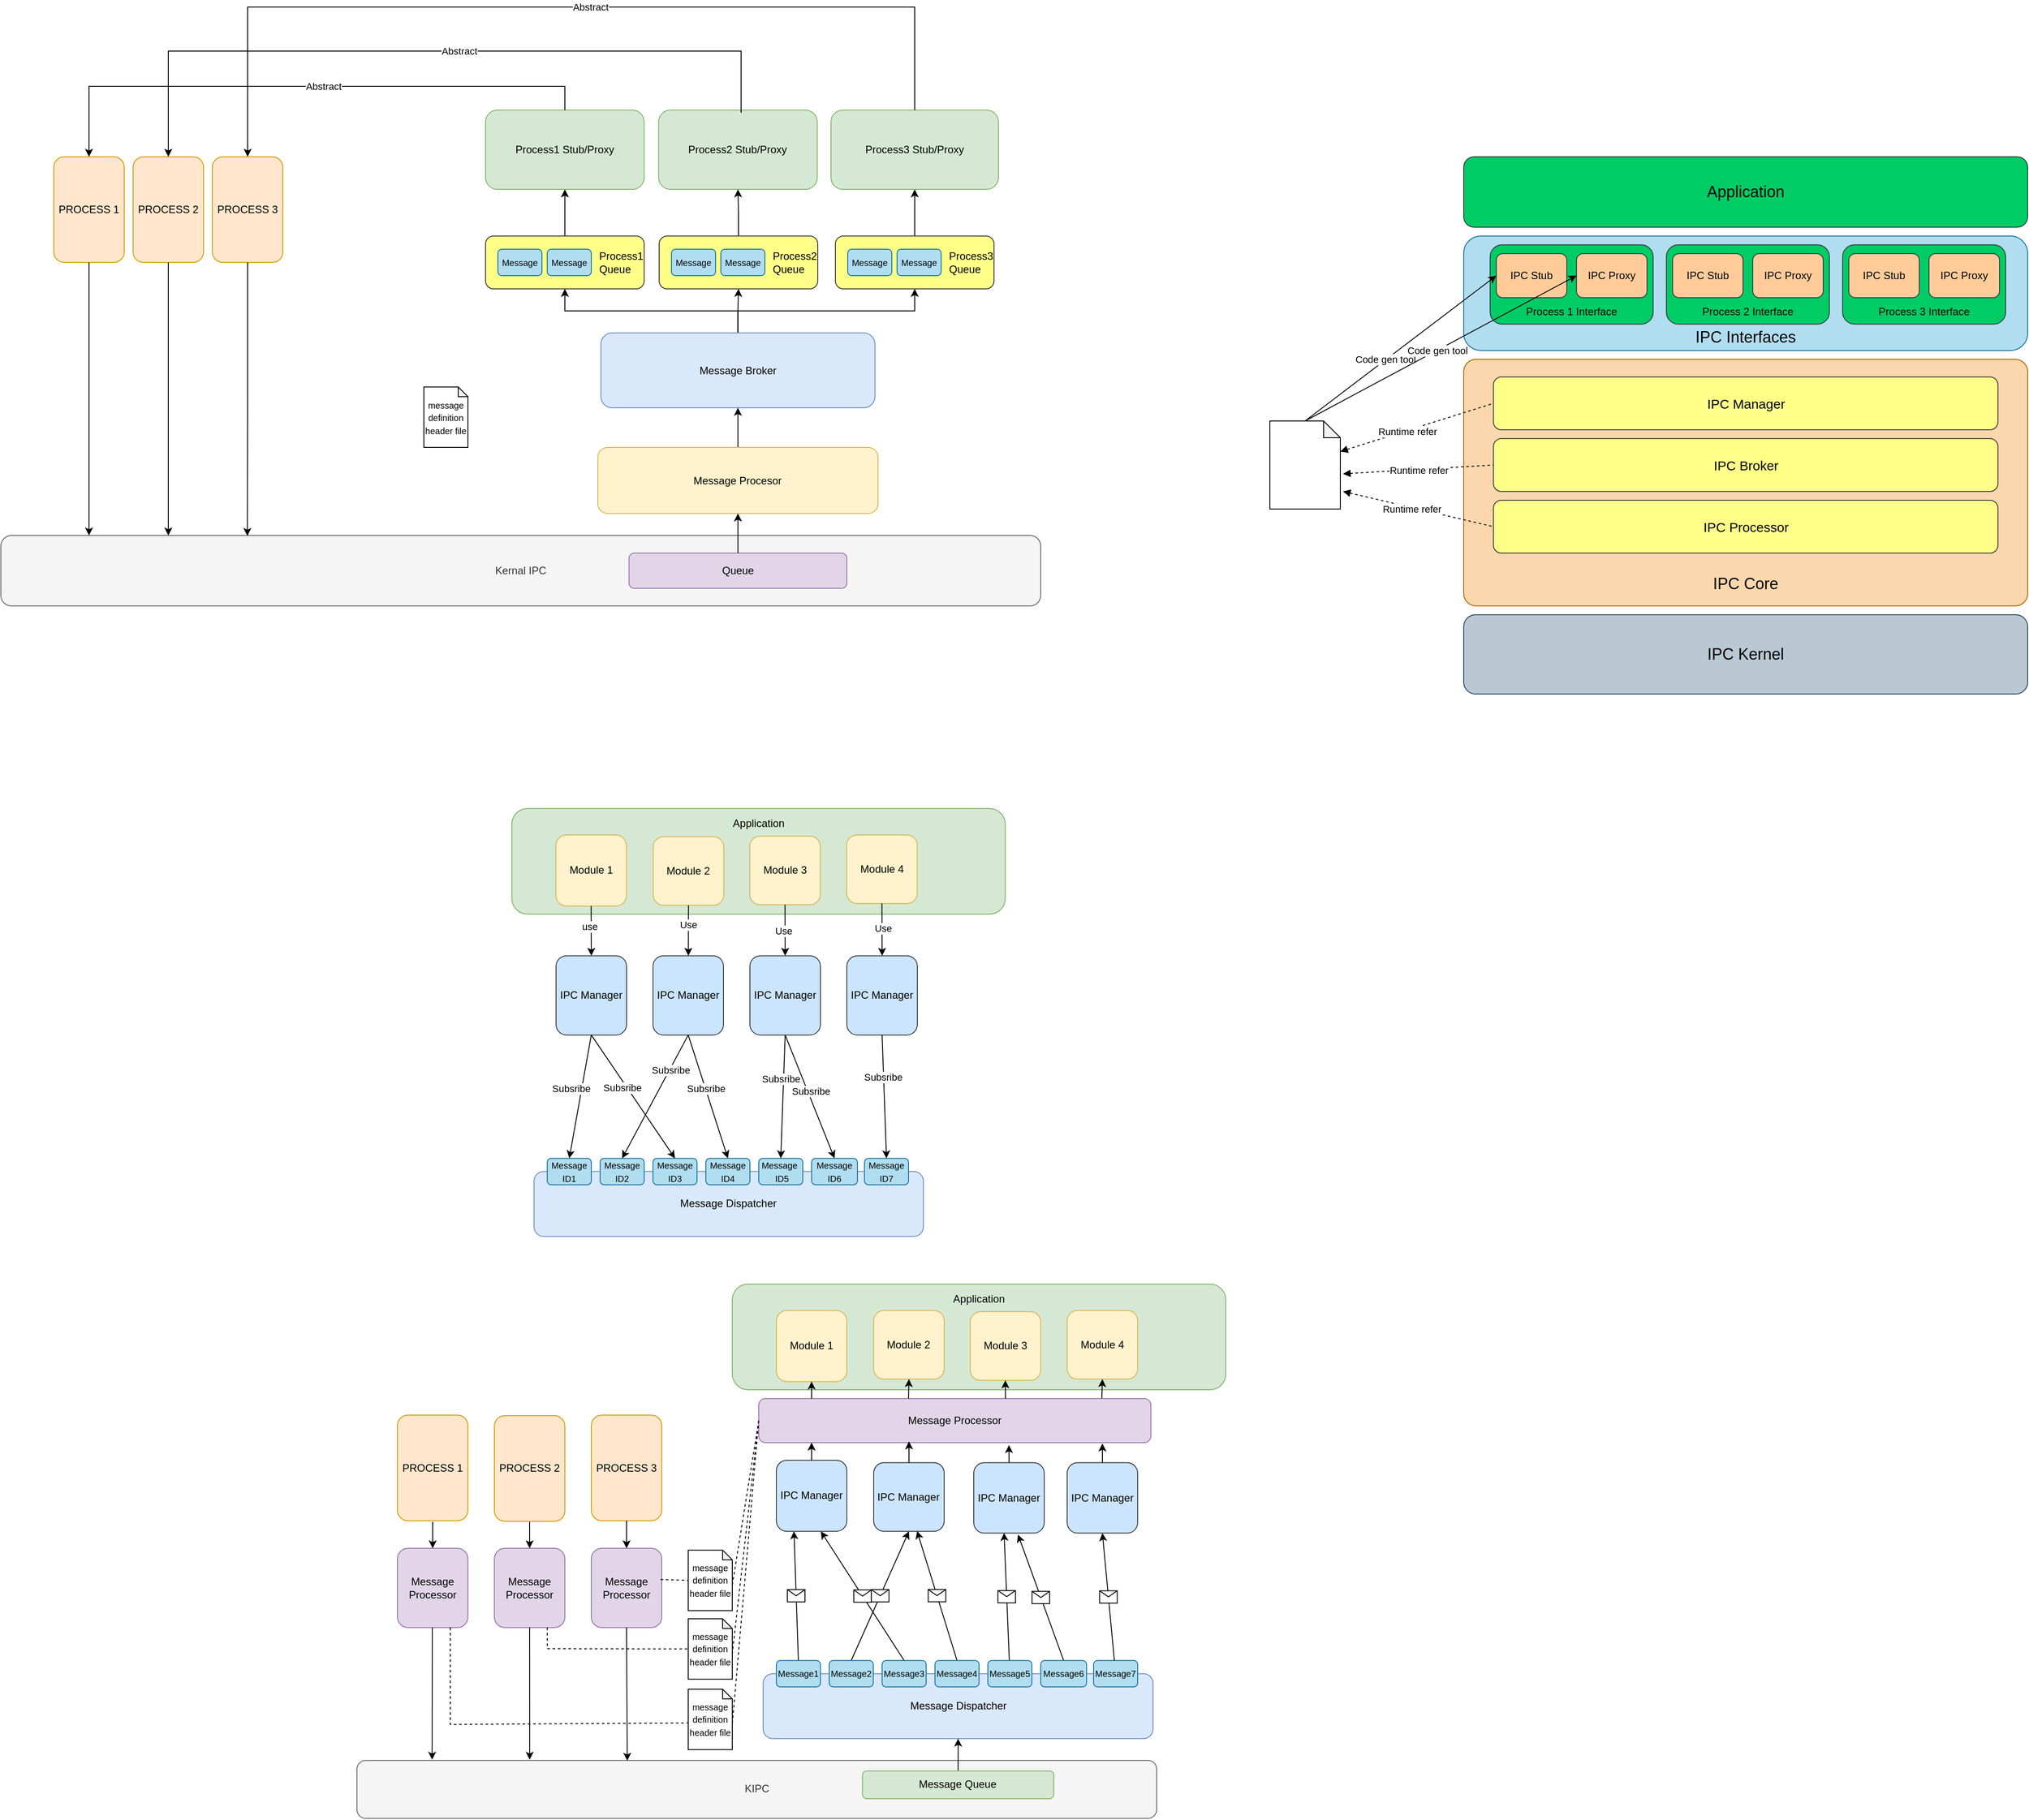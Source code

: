 <mxfile version="24.7.6">
  <diagram name="Page-1" id="NuQ8sDbINXvNX4gbBRJW">
    <mxGraphModel dx="2626" dy="2115" grid="1" gridSize="10" guides="1" tooltips="1" connect="1" arrows="1" fold="1" page="1" pageScale="1" pageWidth="827" pageHeight="1169" math="0" shadow="0">
      <root>
        <mxCell id="0" />
        <mxCell id="1" parent="0" />
        <mxCell id="PtnBD-MqwxmyIaQdnE39-76" value="&lt;div&gt;Message Processor&lt;/div&gt;" style="rounded=1;whiteSpace=wrap;html=1;fillColor=#e1d5e7;strokeColor=#9673a6;" parent="1" vertex="1">
          <mxGeometry x="90.0" y="1560" width="445" height="50" as="geometry" />
        </mxCell>
        <mxCell id="PtnBD-MqwxmyIaQdnE39-71" value="Application" style="rounded=1;whiteSpace=wrap;html=1;fillColor=#d5e8d4;strokeColor=#82b366;labelPosition=center;verticalLabelPosition=top;align=center;verticalAlign=bottom;spacingBottom=-26;" parent="1" vertex="1">
          <mxGeometry x="60" y="1430" width="560" height="120" as="geometry" />
        </mxCell>
        <object label="PROCESS 1" id="7G1H1wRRWMd9MSqFdtv3-1">
          <mxCell style="rounded=1;whiteSpace=wrap;html=1;fillColor=#ffe6cc;strokeColor=#d79b00;" parent="1" vertex="1">
            <mxGeometry x="-710" y="150" width="80" height="120" as="geometry" />
          </mxCell>
        </object>
        <object label="PROCESS 2" id="7G1H1wRRWMd9MSqFdtv3-5">
          <mxCell style="rounded=1;whiteSpace=wrap;html=1;fillColor=#ffe6cc;strokeColor=#d79b00;" parent="1" vertex="1">
            <mxGeometry x="-620" y="150" width="80" height="120" as="geometry" />
          </mxCell>
        </object>
        <object label="PROCESS 3" id="7G1H1wRRWMd9MSqFdtv3-6">
          <mxCell style="rounded=1;whiteSpace=wrap;html=1;fillColor=#ffe6cc;strokeColor=#d79b00;" parent="1" vertex="1">
            <mxGeometry x="-530" y="150" width="80" height="120" as="geometry" />
          </mxCell>
        </object>
        <mxCell id="bqOJNQWShnoD8MY0RKzM-7" style="edgeStyle=orthogonalEdgeStyle;rounded=0;orthogonalLoop=1;jettySize=auto;html=1;entryX=0.5;entryY=1;entryDx=0;entryDy=0;exitX=0.5;exitY=0;exitDx=0;exitDy=0;" edge="1" parent="1" source="7G1H1wRRWMd9MSqFdtv3-8" target="7G1H1wRRWMd9MSqFdtv3-7">
          <mxGeometry relative="1" as="geometry">
            <mxPoint x="66" y="348" as="sourcePoint" />
          </mxGeometry>
        </mxCell>
        <mxCell id="bqOJNQWShnoD8MY0RKzM-8" style="edgeStyle=orthogonalEdgeStyle;rounded=0;orthogonalLoop=1;jettySize=auto;html=1;entryX=0.5;entryY=1;entryDx=0;entryDy=0;" edge="1" parent="1" source="7G1H1wRRWMd9MSqFdtv3-8" target="7G1H1wRRWMd9MSqFdtv3-102">
          <mxGeometry relative="1" as="geometry" />
        </mxCell>
        <mxCell id="bqOJNQWShnoD8MY0RKzM-9" style="edgeStyle=orthogonalEdgeStyle;rounded=0;orthogonalLoop=1;jettySize=auto;html=1;entryX=0.5;entryY=1;entryDx=0;entryDy=0;" edge="1" parent="1" source="7G1H1wRRWMd9MSqFdtv3-8" target="7G1H1wRRWMd9MSqFdtv3-106">
          <mxGeometry relative="1" as="geometry" />
        </mxCell>
        <mxCell id="7G1H1wRRWMd9MSqFdtv3-8" value="Message Broker" style="rounded=1;whiteSpace=wrap;html=1;fillColor=#dae8fc;strokeColor=#6c8ebf;" parent="1" vertex="1">
          <mxGeometry x="-89.1" y="350" width="311" height="85" as="geometry" />
        </mxCell>
        <mxCell id="7G1H1wRRWMd9MSqFdtv3-20" style="edgeStyle=orthogonalEdgeStyle;rounded=0;orthogonalLoop=1;jettySize=auto;html=1;entryX=0.5;entryY=1;entryDx=0;entryDy=0;" parent="1" source="ick9jgWGnxJUqGrP5emk-64" target="7G1H1wRRWMd9MSqFdtv3-8" edge="1">
          <mxGeometry relative="1" as="geometry">
            <mxPoint x="105" y="570" as="targetPoint" />
          </mxGeometry>
        </mxCell>
        <mxCell id="7G1H1wRRWMd9MSqFdtv3-37" style="edgeStyle=orthogonalEdgeStyle;rounded=0;orthogonalLoop=1;jettySize=auto;html=1;entryX=0.5;entryY=1;entryDx=0;entryDy=0;" parent="1" source="7G1H1wRRWMd9MSqFdtv3-7" target="7G1H1wRRWMd9MSqFdtv3-41" edge="1">
          <mxGeometry relative="1" as="geometry">
            <mxPoint x="320.0" y="340" as="targetPoint" />
          </mxGeometry>
        </mxCell>
        <mxCell id="7G1H1wRRWMd9MSqFdtv3-38" style="edgeStyle=orthogonalEdgeStyle;rounded=0;orthogonalLoop=1;jettySize=auto;html=1;" parent="1" source="7G1H1wRRWMd9MSqFdtv3-102" target="7G1H1wRRWMd9MSqFdtv3-42" edge="1">
          <mxGeometry relative="1" as="geometry">
            <mxPoint x="284.0" y="445.0" as="sourcePoint" />
            <mxPoint x="320.0" y="445" as="targetPoint" />
          </mxGeometry>
        </mxCell>
        <mxCell id="7G1H1wRRWMd9MSqFdtv3-39" style="edgeStyle=orthogonalEdgeStyle;rounded=0;orthogonalLoop=1;jettySize=auto;html=1;entryX=0.5;entryY=1;entryDx=0;entryDy=0;" parent="1" target="7G1H1wRRWMd9MSqFdtv3-43" edge="1" source="7G1H1wRRWMd9MSqFdtv3-106">
          <mxGeometry relative="1" as="geometry">
            <mxPoint x="280" y="550" as="sourcePoint" />
            <mxPoint x="320.0" y="550" as="targetPoint" />
          </mxGeometry>
        </mxCell>
        <mxCell id="7G1H1wRRWMd9MSqFdtv3-41" value="Process1 Stub/Proxy" style="rounded=1;whiteSpace=wrap;html=1;fillColor=#d5e8d4;strokeColor=#82b366;" parent="1" vertex="1">
          <mxGeometry x="-220" y="97" width="180" height="90" as="geometry" />
        </mxCell>
        <mxCell id="7G1H1wRRWMd9MSqFdtv3-42" value="Process2 Stub/Proxy" style="rounded=1;whiteSpace=wrap;html=1;fillColor=#d5e8d4;strokeColor=#82b366;" parent="1" vertex="1">
          <mxGeometry x="-23.6" y="97" width="180" height="90" as="geometry" />
        </mxCell>
        <mxCell id="7G1H1wRRWMd9MSqFdtv3-43" value="Process3 Stub/Proxy" style="rounded=1;whiteSpace=wrap;html=1;fillColor=#d5e8d4;strokeColor=#82b366;" parent="1" vertex="1">
          <mxGeometry x="172" y="97" width="190" height="90" as="geometry" />
        </mxCell>
        <mxCell id="7G1H1wRRWMd9MSqFdtv3-100" value="" style="group" parent="1" vertex="1" connectable="0">
          <mxGeometry x="-220" y="240" width="180" height="60" as="geometry" />
        </mxCell>
        <mxCell id="7G1H1wRRWMd9MSqFdtv3-7" value="Process1&lt;div&gt;Queue&lt;/div&gt;" style="rounded=1;whiteSpace=wrap;html=1;fillColor=#ffff88;strokeColor=#36393d;labelPosition=right;verticalLabelPosition=middle;align=left;verticalAlign=middle;spacing=-51;" parent="7G1H1wRRWMd9MSqFdtv3-100" vertex="1">
          <mxGeometry width="180" height="60" as="geometry" />
        </mxCell>
        <mxCell id="7G1H1wRRWMd9MSqFdtv3-11" value="&lt;font style=&quot;font-size: 10px;&quot;&gt;Message&lt;/font&gt;" style="rounded=1;whiteSpace=wrap;html=1;fillColor=#b1ddf0;strokeColor=#10739e;" parent="7G1H1wRRWMd9MSqFdtv3-100" vertex="1">
          <mxGeometry x="14" y="15" width="50" height="30" as="geometry" />
        </mxCell>
        <mxCell id="7G1H1wRRWMd9MSqFdtv3-13" value="&lt;font style=&quot;font-size: 10px;&quot;&gt;Message&lt;/font&gt;" style="rounded=1;whiteSpace=wrap;html=1;fillColor=#b1ddf0;strokeColor=#10739e;" parent="7G1H1wRRWMd9MSqFdtv3-100" vertex="1">
          <mxGeometry x="70" y="15" width="50" height="30" as="geometry" />
        </mxCell>
        <mxCell id="7G1H1wRRWMd9MSqFdtv3-101" value="" style="group" parent="1" vertex="1" connectable="0">
          <mxGeometry x="-23" y="240" width="180" height="60" as="geometry" />
        </mxCell>
        <mxCell id="7G1H1wRRWMd9MSqFdtv3-102" value="Process2&lt;div&gt;Queue&lt;/div&gt;" style="rounded=1;whiteSpace=wrap;html=1;fillColor=#ffff88;strokeColor=#36393d;labelPosition=right;verticalLabelPosition=middle;align=left;verticalAlign=middle;spacing=-51;" parent="7G1H1wRRWMd9MSqFdtv3-101" vertex="1">
          <mxGeometry width="180" height="60" as="geometry" />
        </mxCell>
        <mxCell id="7G1H1wRRWMd9MSqFdtv3-103" value="&lt;font style=&quot;font-size: 10px;&quot;&gt;Message&lt;/font&gt;" style="rounded=1;whiteSpace=wrap;html=1;fillColor=#b1ddf0;strokeColor=#10739e;" parent="7G1H1wRRWMd9MSqFdtv3-101" vertex="1">
          <mxGeometry x="14" y="15" width="50" height="30" as="geometry" />
        </mxCell>
        <mxCell id="7G1H1wRRWMd9MSqFdtv3-104" value="&lt;font style=&quot;font-size: 10px;&quot;&gt;Message&lt;/font&gt;" style="rounded=1;whiteSpace=wrap;html=1;fillColor=#b1ddf0;strokeColor=#10739e;" parent="7G1H1wRRWMd9MSqFdtv3-101" vertex="1">
          <mxGeometry x="70" y="15" width="50" height="30" as="geometry" />
        </mxCell>
        <mxCell id="7G1H1wRRWMd9MSqFdtv3-105" value="" style="group" parent="1" vertex="1" connectable="0">
          <mxGeometry x="177" y="240" width="180" height="60" as="geometry" />
        </mxCell>
        <mxCell id="7G1H1wRRWMd9MSqFdtv3-106" value="Process3&lt;div&gt;Queue&lt;/div&gt;" style="rounded=1;whiteSpace=wrap;html=1;fillColor=#ffff88;strokeColor=#36393d;labelPosition=right;verticalLabelPosition=middle;align=left;verticalAlign=middle;spacing=-51;" parent="7G1H1wRRWMd9MSqFdtv3-105" vertex="1">
          <mxGeometry width="180" height="60" as="geometry" />
        </mxCell>
        <mxCell id="7G1H1wRRWMd9MSqFdtv3-107" value="&lt;font style=&quot;font-size: 10px;&quot;&gt;Message&lt;/font&gt;" style="rounded=1;whiteSpace=wrap;html=1;fillColor=#b1ddf0;strokeColor=#10739e;" parent="7G1H1wRRWMd9MSqFdtv3-105" vertex="1">
          <mxGeometry x="14" y="15" width="50" height="30" as="geometry" />
        </mxCell>
        <mxCell id="7G1H1wRRWMd9MSqFdtv3-108" value="&lt;font style=&quot;font-size: 10px;&quot;&gt;Message&lt;/font&gt;" style="rounded=1;whiteSpace=wrap;html=1;fillColor=#b1ddf0;strokeColor=#10739e;" parent="7G1H1wRRWMd9MSqFdtv3-105" vertex="1">
          <mxGeometry x="70" y="15" width="50" height="30" as="geometry" />
        </mxCell>
        <mxCell id="7G1H1wRRWMd9MSqFdtv3-114" value="Message Dispatcher" style="rounded=1;whiteSpace=wrap;html=1;fillColor=#dae8fc;strokeColor=#6c8ebf;textDirection=vertical-lr;verticalAlign=middle;rotation=-90;" parent="1" vertex="1">
          <mxGeometry x="19.07" y="1118.12" width="73.75" height="441.88" as="geometry" />
        </mxCell>
        <mxCell id="7G1H1wRRWMd9MSqFdtv3-117" value="&lt;div&gt;IPC Manager&lt;/div&gt;" style="rounded=1;whiteSpace=wrap;html=1;rotation=0;fillColor=#cce5ff;strokeColor=#36393d;" parent="1" vertex="1">
          <mxGeometry x="-140" y="1057.19" width="80" height="90" as="geometry" />
        </mxCell>
        <mxCell id="7G1H1wRRWMd9MSqFdtv3-118" value="IPC Manager" style="rounded=1;whiteSpace=wrap;html=1;rotation=0;textDirection=ltr;fillColor=#cce5ff;strokeColor=#36393d;" parent="1" vertex="1">
          <mxGeometry x="-30" y="1057.19" width="80" height="90" as="geometry" />
        </mxCell>
        <mxCell id="7G1H1wRRWMd9MSqFdtv3-119" value="IPC Manager" style="rounded=1;whiteSpace=wrap;html=1;rotation=0;textDirection=ltr;fillColor=#cce5ff;strokeColor=#36393d;" parent="1" vertex="1">
          <mxGeometry x="190" y="1057.19" width="80" height="90" as="geometry" />
        </mxCell>
        <mxCell id="7G1H1wRRWMd9MSqFdtv3-120" value="&lt;font style=&quot;font-size: 10px;&quot;&gt;Message ID1&lt;/font&gt;" style="rounded=1;whiteSpace=wrap;html=1;fillColor=#b1ddf0;strokeColor=#10739e;" parent="1" vertex="1">
          <mxGeometry x="-150" y="1287.19" width="50" height="30" as="geometry" />
        </mxCell>
        <mxCell id="7G1H1wRRWMd9MSqFdtv3-121" value="&lt;font style=&quot;font-size: 10px;&quot;&gt;Message ID2&lt;/font&gt;" style="rounded=1;whiteSpace=wrap;html=1;fillColor=#b1ddf0;strokeColor=#10739e;" parent="1" vertex="1">
          <mxGeometry x="-90" y="1287.19" width="50" height="30" as="geometry" />
        </mxCell>
        <mxCell id="7G1H1wRRWMd9MSqFdtv3-122" value="&lt;font style=&quot;font-size: 10px;&quot;&gt;Message ID3&lt;/font&gt;" style="rounded=1;whiteSpace=wrap;html=1;fillColor=#b1ddf0;strokeColor=#10739e;" parent="1" vertex="1">
          <mxGeometry x="-30" y="1287.19" width="50" height="30" as="geometry" />
        </mxCell>
        <mxCell id="7G1H1wRRWMd9MSqFdtv3-123" value="&lt;font style=&quot;font-size: 10px;&quot;&gt;Message ID4&lt;/font&gt;" style="rounded=1;whiteSpace=wrap;html=1;fillColor=#b1ddf0;strokeColor=#10739e;" parent="1" vertex="1">
          <mxGeometry x="30" y="1287.19" width="50" height="30" as="geometry" />
        </mxCell>
        <mxCell id="7G1H1wRRWMd9MSqFdtv3-124" value="&lt;font style=&quot;font-size: 10px;&quot;&gt;Message&amp;nbsp; &amp;nbsp;&lt;/font&gt;&lt;span style=&quot;font-size: 10px;&quot;&gt;ID5&lt;/span&gt;" style="rounded=1;whiteSpace=wrap;html=1;fillColor=#b1ddf0;strokeColor=#10739e;" parent="1" vertex="1">
          <mxGeometry x="90" y="1287.19" width="50" height="30" as="geometry" />
        </mxCell>
        <mxCell id="7G1H1wRRWMd9MSqFdtv3-125" value="&lt;font style=&quot;font-size: 10px;&quot;&gt;Message ID6&lt;/font&gt;" style="rounded=1;whiteSpace=wrap;html=1;fillColor=#b1ddf0;strokeColor=#10739e;" parent="1" vertex="1">
          <mxGeometry x="150" y="1287.19" width="52" height="30" as="geometry" />
        </mxCell>
        <mxCell id="7G1H1wRRWMd9MSqFdtv3-126" value="&lt;font style=&quot;font-size: 10px;&quot;&gt;Message ID7&lt;/font&gt;" style="rounded=1;whiteSpace=wrap;html=1;fillColor=#b1ddf0;strokeColor=#10739e;" parent="1" vertex="1">
          <mxGeometry x="210" y="1287.19" width="50" height="30" as="geometry" />
        </mxCell>
        <mxCell id="7G1H1wRRWMd9MSqFdtv3-127" value="" style="endArrow=classic;html=1;rounded=0;exitX=0.5;exitY=1;exitDx=0;exitDy=0;entryX=0.5;entryY=0;entryDx=0;entryDy=0;" parent="1" source="7G1H1wRRWMd9MSqFdtv3-117" target="7G1H1wRRWMd9MSqFdtv3-120" edge="1">
          <mxGeometry width="50" height="50" relative="1" as="geometry">
            <mxPoint x="220" y="1352.19" as="sourcePoint" />
            <mxPoint x="270" y="1302.19" as="targetPoint" />
          </mxGeometry>
        </mxCell>
        <mxCell id="ick9jgWGnxJUqGrP5emk-45" value="Subsribe" style="edgeLabel;html=1;align=center;verticalAlign=middle;resizable=0;points=[];" parent="7G1H1wRRWMd9MSqFdtv3-127" vertex="1" connectable="0">
          <mxGeometry x="0.609" relative="1" as="geometry">
            <mxPoint x="-3" y="-52" as="offset" />
          </mxGeometry>
        </mxCell>
        <mxCell id="7G1H1wRRWMd9MSqFdtv3-128" value="" style="endArrow=classic;html=1;rounded=0;exitX=0.5;exitY=1;exitDx=0;exitDy=0;entryX=0.5;entryY=0;entryDx=0;entryDy=0;" parent="1" source="7G1H1wRRWMd9MSqFdtv3-117" target="7G1H1wRRWMd9MSqFdtv3-122" edge="1">
          <mxGeometry width="50" height="50" relative="1" as="geometry">
            <mxPoint x="340" y="1262.19" as="sourcePoint" />
            <mxPoint x="160" y="1237.19" as="targetPoint" />
          </mxGeometry>
        </mxCell>
        <mxCell id="ick9jgWGnxJUqGrP5emk-46" value="Subsribe" style="edgeLabel;html=1;align=center;verticalAlign=middle;resizable=0;points=[];" parent="7G1H1wRRWMd9MSqFdtv3-128" vertex="1" connectable="0">
          <mxGeometry x="-0.033" relative="1" as="geometry">
            <mxPoint x="-11" y="-8" as="offset" />
          </mxGeometry>
        </mxCell>
        <mxCell id="7G1H1wRRWMd9MSqFdtv3-130" value="" style="endArrow=classic;html=1;rounded=0;exitX=0.5;exitY=1;exitDx=0;exitDy=0;entryX=0.5;entryY=0;entryDx=0;entryDy=0;" parent="1" source="7G1H1wRRWMd9MSqFdtv3-118" target="7G1H1wRRWMd9MSqFdtv3-121" edge="1">
          <mxGeometry width="50" height="50" relative="1" as="geometry">
            <mxPoint x="340" y="1262.19" as="sourcePoint" />
            <mxPoint x="160" y="1412.19" as="targetPoint" />
          </mxGeometry>
        </mxCell>
        <mxCell id="ick9jgWGnxJUqGrP5emk-48" value="Subsribe" style="edgeLabel;html=1;align=center;verticalAlign=middle;resizable=0;points=[];" parent="7G1H1wRRWMd9MSqFdtv3-130" vertex="1" connectable="0">
          <mxGeometry x="-0.471" relative="1" as="geometry">
            <mxPoint y="3" as="offset" />
          </mxGeometry>
        </mxCell>
        <mxCell id="7G1H1wRRWMd9MSqFdtv3-132" value="" style="endArrow=classic;html=1;rounded=0;exitX=0.5;exitY=1;exitDx=0;exitDy=0;entryX=0.5;entryY=0;entryDx=0;entryDy=0;" parent="1" source="7G1H1wRRWMd9MSqFdtv3-118" target="7G1H1wRRWMd9MSqFdtv3-123" edge="1">
          <mxGeometry width="50" height="50" relative="1" as="geometry">
            <mxPoint x="340" y="1367.19" as="sourcePoint" />
            <mxPoint x="160" y="1322.19" as="targetPoint" />
          </mxGeometry>
        </mxCell>
        <mxCell id="ick9jgWGnxJUqGrP5emk-50" value="Subsribe" style="edgeLabel;html=1;align=center;verticalAlign=middle;resizable=0;points=[];" parent="7G1H1wRRWMd9MSqFdtv3-132" vertex="1" connectable="0">
          <mxGeometry x="-0.241" relative="1" as="geometry">
            <mxPoint x="3" y="7" as="offset" />
          </mxGeometry>
        </mxCell>
        <mxCell id="7G1H1wRRWMd9MSqFdtv3-133" value="" style="endArrow=classic;html=1;rounded=0;exitX=0.5;exitY=1;exitDx=0;exitDy=0;entryX=0.5;entryY=0;entryDx=0;entryDy=0;" parent="1" source="7G1H1wRRWMd9MSqFdtv3-135" target="7G1H1wRRWMd9MSqFdtv3-125" edge="1">
          <mxGeometry width="50" height="50" relative="1" as="geometry">
            <mxPoint x="340" y="1367.19" as="sourcePoint" />
            <mxPoint x="160" y="1367.19" as="targetPoint" />
          </mxGeometry>
        </mxCell>
        <mxCell id="ick9jgWGnxJUqGrP5emk-52" value="Subsribe" style="edgeLabel;html=1;align=center;verticalAlign=middle;resizable=0;points=[];" parent="7G1H1wRRWMd9MSqFdtv3-133" vertex="1" connectable="0">
          <mxGeometry x="-0.241" relative="1" as="geometry">
            <mxPoint x="8" y="11" as="offset" />
          </mxGeometry>
        </mxCell>
        <mxCell id="7G1H1wRRWMd9MSqFdtv3-134" value="" style="endArrow=classic;html=1;rounded=0;entryX=0.5;entryY=0;entryDx=0;entryDy=0;exitX=0.5;exitY=1;exitDx=0;exitDy=0;" parent="1" source="7G1H1wRRWMd9MSqFdtv3-119" target="7G1H1wRRWMd9MSqFdtv3-126" edge="1">
          <mxGeometry width="50" height="50" relative="1" as="geometry">
            <mxPoint x="320" y="1522.19" as="sourcePoint" />
            <mxPoint x="160" y="1457.19" as="targetPoint" />
          </mxGeometry>
        </mxCell>
        <mxCell id="ick9jgWGnxJUqGrP5emk-53" value="Subsribe" style="edgeLabel;html=1;align=center;verticalAlign=middle;resizable=0;points=[];" parent="7G1H1wRRWMd9MSqFdtv3-134" vertex="1" connectable="0">
          <mxGeometry x="-0.316" y="-1" relative="1" as="geometry">
            <mxPoint as="offset" />
          </mxGeometry>
        </mxCell>
        <mxCell id="7G1H1wRRWMd9MSqFdtv3-135" value="IPC Manager" style="rounded=1;whiteSpace=wrap;html=1;rotation=0;textDirection=ltr;fillColor=#cce5ff;strokeColor=#36393d;" parent="1" vertex="1">
          <mxGeometry x="80" y="1057.19" width="80" height="90" as="geometry" />
        </mxCell>
        <mxCell id="7G1H1wRRWMd9MSqFdtv3-136" value="" style="endArrow=classic;html=1;rounded=0;entryX=0.5;entryY=0;entryDx=0;entryDy=0;exitX=0.5;exitY=1;exitDx=0;exitDy=0;" parent="1" source="7G1H1wRRWMd9MSqFdtv3-135" target="7G1H1wRRWMd9MSqFdtv3-124" edge="1">
          <mxGeometry width="50" height="50" relative="1" as="geometry">
            <mxPoint x="340" y="1502.19" as="sourcePoint" />
            <mxPoint x="160" y="1502.19" as="targetPoint" />
          </mxGeometry>
        </mxCell>
        <mxCell id="ick9jgWGnxJUqGrP5emk-51" value="Subsribe" style="edgeLabel;html=1;align=center;verticalAlign=middle;resizable=0;points=[];" parent="7G1H1wRRWMd9MSqFdtv3-136" vertex="1" connectable="0">
          <mxGeometry x="-0.295" y="-1" relative="1" as="geometry">
            <mxPoint x="-2" as="offset" />
          </mxGeometry>
        </mxCell>
        <object label="PROCESS 2" id="ick9jgWGnxJUqGrP5emk-3">
          <mxCell style="rounded=1;whiteSpace=wrap;html=1;fillColor=#ffe6cc;strokeColor=#d79b00;" parent="1" vertex="1">
            <mxGeometry x="-210" y="1579.38" width="80" height="120" as="geometry" />
          </mxCell>
        </object>
        <mxCell id="ick9jgWGnxJUqGrP5emk-64" value="Message Procesor" style="rounded=1;whiteSpace=wrap;html=1;fillColor=#fff2cc;strokeColor=#d6b656;" parent="1" vertex="1">
          <mxGeometry x="-92.61" y="480" width="318.03" height="75" as="geometry" />
        </mxCell>
        <mxCell id="ick9jgWGnxJUqGrP5emk-67" value="Kernal IPC" style="rounded=1;whiteSpace=wrap;html=1;fillColor=#f5f5f5;strokeColor=#666666;fontColor=#333333;" parent="1" vertex="1">
          <mxGeometry x="-770" y="580" width="1180" height="80" as="geometry" />
        </mxCell>
        <mxCell id="ick9jgWGnxJUqGrP5emk-68" value="Queue" style="rounded=1;whiteSpace=wrap;html=1;fillColor=#e1d5e7;strokeColor=#9673a6;" parent="1" vertex="1">
          <mxGeometry x="-57.19" y="600" width="247.19" height="40" as="geometry" />
        </mxCell>
        <mxCell id="ick9jgWGnxJUqGrP5emk-69" value="" style="endArrow=classic;html=1;rounded=0;exitX=0.5;exitY=0;exitDx=0;exitDy=0;" parent="1" source="ick9jgWGnxJUqGrP5emk-68" target="ick9jgWGnxJUqGrP5emk-64" edge="1">
          <mxGeometry width="50" height="50" relative="1" as="geometry">
            <mxPoint x="-59" y="580" as="sourcePoint" />
            <mxPoint x="-9" y="530" as="targetPoint" />
          </mxGeometry>
        </mxCell>
        <mxCell id="PtnBD-MqwxmyIaQdnE39-1" value="&lt;div&gt;Message Processor&lt;/div&gt;" style="rounded=1;whiteSpace=wrap;html=1;fillColor=#e1d5e7;strokeColor=#9673a6;" parent="1" vertex="1">
          <mxGeometry x="-320" y="1730" width="80" height="90" as="geometry" />
        </mxCell>
        <mxCell id="PtnBD-MqwxmyIaQdnE39-5" value="&lt;div&gt;Module 1&lt;/div&gt;" style="rounded=1;whiteSpace=wrap;html=1;rotation=0;fillColor=#fff2cc;strokeColor=#d6b656;" parent="1" vertex="1">
          <mxGeometry x="110" y="1460" width="80" height="80.69" as="geometry" />
        </mxCell>
        <mxCell id="PtnBD-MqwxmyIaQdnE39-6" value="&lt;div&gt;IPC Manager&lt;/div&gt;" style="rounded=1;whiteSpace=wrap;html=1;rotation=0;textDirection=ltr;fillColor=#cce5ff;strokeColor=#36393d;" parent="1" vertex="1">
          <mxGeometry x="220.47" y="1632.81" width="80" height="77.88" as="geometry" />
        </mxCell>
        <mxCell id="PtnBD-MqwxmyIaQdnE39-7" value="&lt;div&gt;IPC Manager&lt;/div&gt;" style="rounded=1;whiteSpace=wrap;html=1;rotation=0;textDirection=ltr;fillColor=#cce5ff;strokeColor=#36393d;" parent="1" vertex="1">
          <mxGeometry x="440" y="1632.81" width="80" height="80" as="geometry" />
        </mxCell>
        <mxCell id="PtnBD-MqwxmyIaQdnE39-27" value="&lt;div&gt;IPC Manager&lt;/div&gt;" style="rounded=1;whiteSpace=wrap;html=1;rotation=0;textDirection=ltr;fillColor=#cce5ff;strokeColor=#36393d;" parent="1" vertex="1">
          <mxGeometry x="334" y="1632.81" width="80" height="80" as="geometry" />
        </mxCell>
        <mxCell id="PtnBD-MqwxmyIaQdnE39-30" value="KIPC" style="rounded=1;whiteSpace=wrap;html=1;fillColor=#f5f5f5;strokeColor=#666666;textDirection=vertical-lr;verticalAlign=middle;rotation=-90;fontColor=#333333;" parent="1" vertex="1">
          <mxGeometry x="55" y="1550" width="65.63" height="907.5" as="geometry" />
        </mxCell>
        <mxCell id="bqOJNQWShnoD8MY0RKzM-60" style="edgeStyle=orthogonalEdgeStyle;rounded=0;orthogonalLoop=1;jettySize=auto;html=1;entryX=0;entryY=0.5;entryDx=0;entryDy=0;" edge="1" parent="1" source="PtnBD-MqwxmyIaQdnE39-32" target="PtnBD-MqwxmyIaQdnE39-4">
          <mxGeometry relative="1" as="geometry" />
        </mxCell>
        <mxCell id="PtnBD-MqwxmyIaQdnE39-32" value="Message Queue" style="rounded=1;whiteSpace=wrap;html=1;fillColor=#d5e8d4;strokeColor=#82b366;textDirection=vertical-lr;verticalAlign=middle;rotation=-90;" parent="1" vertex="1">
          <mxGeometry x="300.47" y="1890.0" width="31.57" height="217.09" as="geometry" />
        </mxCell>
        <mxCell id="PtnBD-MqwxmyIaQdnE39-34" value="" style="endArrow=classic;html=1;rounded=0;exitX=0.5;exitY=0;exitDx=0;exitDy=0;entryX=0.25;entryY=1;entryDx=0;entryDy=0;" parent="1" source="PtnBD-MqwxmyIaQdnE39-8" target="bqOJNQWShnoD8MY0RKzM-70" edge="1">
          <mxGeometry relative="1" as="geometry">
            <mxPoint x="160" y="1532" as="sourcePoint" />
            <mxPoint x="260" y="1532" as="targetPoint" />
          </mxGeometry>
        </mxCell>
        <mxCell id="PtnBD-MqwxmyIaQdnE39-35" value="" style="shape=message;html=1;outlineConnect=0;" parent="PtnBD-MqwxmyIaQdnE39-34" vertex="1">
          <mxGeometry width="20" height="14" relative="1" as="geometry">
            <mxPoint x="-10" y="-7" as="offset" />
          </mxGeometry>
        </mxCell>
        <mxCell id="PtnBD-MqwxmyIaQdnE39-36" value="" style="endArrow=classic;html=1;rounded=0;entryX=0.631;entryY=1.001;entryDx=0;entryDy=0;exitX=0.5;exitY=0;exitDx=0;exitDy=0;entryPerimeter=0;" parent="1" source="PtnBD-MqwxmyIaQdnE39-10" target="bqOJNQWShnoD8MY0RKzM-70" edge="1">
          <mxGeometry relative="1" as="geometry">
            <mxPoint x="145" y="1761" as="sourcePoint" />
            <mxPoint x="164" y="1621" as="targetPoint" />
          </mxGeometry>
        </mxCell>
        <mxCell id="PtnBD-MqwxmyIaQdnE39-37" value="" style="shape=message;html=1;outlineConnect=0;" parent="PtnBD-MqwxmyIaQdnE39-36" vertex="1">
          <mxGeometry width="20" height="14" relative="1" as="geometry">
            <mxPoint x="-10" y="-7" as="offset" />
          </mxGeometry>
        </mxCell>
        <mxCell id="PtnBD-MqwxmyIaQdnE39-39" value="" style="endArrow=classic;html=1;rounded=0;entryX=0.5;entryY=1;entryDx=0;entryDy=0;exitX=0.5;exitY=0;exitDx=0;exitDy=0;" parent="1" source="PtnBD-MqwxmyIaQdnE39-9" target="PtnBD-MqwxmyIaQdnE39-6" edge="1">
          <mxGeometry relative="1" as="geometry">
            <mxPoint x="265" y="1761" as="sourcePoint" />
            <mxPoint x="184" y="1621" as="targetPoint" />
          </mxGeometry>
        </mxCell>
        <mxCell id="PtnBD-MqwxmyIaQdnE39-40" value="" style="shape=message;html=1;outlineConnect=0;" parent="PtnBD-MqwxmyIaQdnE39-39" vertex="1">
          <mxGeometry width="20" height="14" relative="1" as="geometry">
            <mxPoint x="-10" y="-7" as="offset" />
          </mxGeometry>
        </mxCell>
        <mxCell id="PtnBD-MqwxmyIaQdnE39-41" value="" style="endArrow=classic;html=1;rounded=0;entryX=0.615;entryY=0.997;entryDx=0;entryDy=0;exitX=0.5;exitY=0;exitDx=0;exitDy=0;entryPerimeter=0;" parent="1" source="PtnBD-MqwxmyIaQdnE39-11" target="PtnBD-MqwxmyIaQdnE39-6" edge="1">
          <mxGeometry relative="1" as="geometry">
            <mxPoint x="205" y="1761" as="sourcePoint" />
            <mxPoint x="274" y="1621" as="targetPoint" />
          </mxGeometry>
        </mxCell>
        <mxCell id="PtnBD-MqwxmyIaQdnE39-42" value="" style="shape=message;html=1;outlineConnect=0;" parent="PtnBD-MqwxmyIaQdnE39-41" vertex="1">
          <mxGeometry width="20" height="14" relative="1" as="geometry">
            <mxPoint x="-10" y="-7" as="offset" />
          </mxGeometry>
        </mxCell>
        <mxCell id="PtnBD-MqwxmyIaQdnE39-43" value="" style="endArrow=classic;html=1;rounded=0;entryX=0.628;entryY=1.02;entryDx=0;entryDy=0;exitX=0.5;exitY=0;exitDx=0;exitDy=0;entryPerimeter=0;" parent="1" source="PtnBD-MqwxmyIaQdnE39-13" target="PtnBD-MqwxmyIaQdnE39-27" edge="1">
          <mxGeometry relative="1" as="geometry">
            <mxPoint x="325" y="1761" as="sourcePoint" />
            <mxPoint x="282" y="1621" as="targetPoint" />
          </mxGeometry>
        </mxCell>
        <mxCell id="PtnBD-MqwxmyIaQdnE39-44" value="" style="shape=message;html=1;outlineConnect=0;" parent="PtnBD-MqwxmyIaQdnE39-43" vertex="1">
          <mxGeometry width="20" height="14" relative="1" as="geometry">
            <mxPoint x="-10" y="-7" as="offset" />
          </mxGeometry>
        </mxCell>
        <mxCell id="PtnBD-MqwxmyIaQdnE39-45" value="" style="endArrow=classic;html=1;rounded=0;entryX=0.43;entryY=0.997;entryDx=0;entryDy=0;entryPerimeter=0;" parent="1" source="PtnBD-MqwxmyIaQdnE39-12" target="PtnBD-MqwxmyIaQdnE39-27" edge="1">
          <mxGeometry relative="1" as="geometry">
            <mxPoint x="446" y="1761" as="sourcePoint" />
            <mxPoint x="394" y="1623" as="targetPoint" />
          </mxGeometry>
        </mxCell>
        <mxCell id="PtnBD-MqwxmyIaQdnE39-46" value="" style="shape=message;html=1;outlineConnect=0;" parent="PtnBD-MqwxmyIaQdnE39-45" vertex="1">
          <mxGeometry width="20" height="14" relative="1" as="geometry">
            <mxPoint x="-10" y="-7" as="offset" />
          </mxGeometry>
        </mxCell>
        <object label="PROCESS 3" id="PtnBD-MqwxmyIaQdnE39-53">
          <mxCell style="rounded=1;whiteSpace=wrap;html=1;fillColor=#ffe6cc;strokeColor=#d79b00;" parent="1" vertex="1">
            <mxGeometry x="-100" y="1578.76" width="80" height="120" as="geometry" />
          </mxCell>
        </object>
        <object label="PROCESS 1" id="PtnBD-MqwxmyIaQdnE39-56">
          <mxCell style="rounded=1;whiteSpace=wrap;html=1;fillColor=#ffe6cc;strokeColor=#d79b00;" parent="1" vertex="1">
            <mxGeometry x="-320" y="1578.76" width="80" height="120" as="geometry" />
          </mxCell>
        </object>
        <mxCell id="PtnBD-MqwxmyIaQdnE39-57" value="&lt;div&gt;Message Processor&lt;/div&gt;" style="rounded=1;whiteSpace=wrap;html=1;fillColor=#e1d5e7;strokeColor=#9673a6;" parent="1" vertex="1">
          <mxGeometry x="-210" y="1730" width="80" height="90" as="geometry" />
        </mxCell>
        <mxCell id="PtnBD-MqwxmyIaQdnE39-58" value="&lt;div&gt;Message Processor&lt;/div&gt;" style="rounded=1;whiteSpace=wrap;html=1;fillColor=#e1d5e7;strokeColor=#9673a6;" parent="1" vertex="1">
          <mxGeometry x="-100" y="1730" width="80" height="90" as="geometry" />
        </mxCell>
        <mxCell id="PtnBD-MqwxmyIaQdnE39-59" value="" style="endArrow=classic;html=1;rounded=0;" parent="1" target="PtnBD-MqwxmyIaQdnE39-1" edge="1">
          <mxGeometry width="50" height="50" relative="1" as="geometry">
            <mxPoint x="-280" y="1700" as="sourcePoint" />
            <mxPoint x="140" y="1800" as="targetPoint" />
          </mxGeometry>
        </mxCell>
        <mxCell id="PtnBD-MqwxmyIaQdnE39-60" value="" style="endArrow=classic;html=1;rounded=0;entryX=0.5;entryY=0;entryDx=0;entryDy=0;" parent="1" target="PtnBD-MqwxmyIaQdnE39-57" edge="1">
          <mxGeometry width="50" height="50" relative="1" as="geometry">
            <mxPoint x="-170" y="1700" as="sourcePoint" />
            <mxPoint x="-270" y="1740" as="targetPoint" />
          </mxGeometry>
        </mxCell>
        <mxCell id="PtnBD-MqwxmyIaQdnE39-61" value="" style="endArrow=classic;html=1;rounded=0;entryX=0.5;entryY=0;entryDx=0;entryDy=0;exitX=0.5;exitY=1;exitDx=0;exitDy=0;" parent="1" source="PtnBD-MqwxmyIaQdnE39-53" target="PtnBD-MqwxmyIaQdnE39-58" edge="1">
          <mxGeometry width="50" height="50" relative="1" as="geometry">
            <mxPoint x="-160" y="1710" as="sourcePoint" />
            <mxPoint x="-160" y="1740" as="targetPoint" />
          </mxGeometry>
        </mxCell>
        <mxCell id="PtnBD-MqwxmyIaQdnE39-65" value="" style="endArrow=classic;html=1;rounded=0;exitX=0.5;exitY=1;exitDx=0;exitDy=0;entryX=1.014;entryY=0.094;entryDx=0;entryDy=0;entryPerimeter=0;" parent="1" target="PtnBD-MqwxmyIaQdnE39-30" edge="1">
          <mxGeometry width="50" height="50" relative="1" as="geometry">
            <mxPoint x="-280.42" y="1820" as="sourcePoint" />
            <mxPoint x="-280.42" y="1970" as="targetPoint" />
          </mxGeometry>
        </mxCell>
        <mxCell id="PtnBD-MqwxmyIaQdnE39-66" value="" style="endArrow=classic;html=1;rounded=0;exitX=0.5;exitY=1;exitDx=0;exitDy=0;entryX=1.014;entryY=0.216;entryDx=0;entryDy=0;entryPerimeter=0;" parent="1" source="PtnBD-MqwxmyIaQdnE39-57" target="PtnBD-MqwxmyIaQdnE39-30" edge="1">
          <mxGeometry width="50" height="50" relative="1" as="geometry">
            <mxPoint x="-270.42" y="1830" as="sourcePoint" />
            <mxPoint x="-170" y="1970" as="targetPoint" />
          </mxGeometry>
        </mxCell>
        <mxCell id="PtnBD-MqwxmyIaQdnE39-68" value="" style="endArrow=classic;html=1;rounded=0;exitX=0.5;exitY=1;exitDx=0;exitDy=0;entryX=0.996;entryY=0.338;entryDx=0;entryDy=0;entryPerimeter=0;" parent="1" source="PtnBD-MqwxmyIaQdnE39-58" target="PtnBD-MqwxmyIaQdnE39-30" edge="1">
          <mxGeometry width="50" height="50" relative="1" as="geometry">
            <mxPoint x="-160" y="1830" as="sourcePoint" />
            <mxPoint x="-160" y="1980" as="targetPoint" />
          </mxGeometry>
        </mxCell>
        <mxCell id="PtnBD-MqwxmyIaQdnE39-79" value="&lt;font style=&quot;font-size: 10px;&quot;&gt;message definition header file&lt;/font&gt;" style="shape=note;whiteSpace=wrap;html=1;backgroundOutline=1;darkOpacity=0.05;size=11;" parent="1" vertex="1">
          <mxGeometry x="10" y="1890" width="50" height="68.62" as="geometry" />
        </mxCell>
        <mxCell id="PtnBD-MqwxmyIaQdnE39-81" value="&lt;font style=&quot;font-size: 10px;&quot;&gt;message definition header file&lt;/font&gt;" style="shape=note;whiteSpace=wrap;html=1;backgroundOutline=1;darkOpacity=0.05;size=11;" parent="1" vertex="1">
          <mxGeometry x="10" y="1810" width="50" height="68.62" as="geometry" />
        </mxCell>
        <mxCell id="PtnBD-MqwxmyIaQdnE39-82" value="&lt;font style=&quot;font-size: 10px;&quot;&gt;message definition header file&lt;/font&gt;" style="shape=note;whiteSpace=wrap;html=1;backgroundOutline=1;darkOpacity=0.05;size=11;" parent="1" vertex="1">
          <mxGeometry x="10" y="1732.07" width="50" height="68.62" as="geometry" />
        </mxCell>
        <mxCell id="PtnBD-MqwxmyIaQdnE39-83" value="" style="endArrow=none;dashed=1;html=1;rounded=0;exitX=0.982;exitY=0.394;exitDx=0;exitDy=0;entryX=0;entryY=0.5;entryDx=0;entryDy=0;entryPerimeter=0;exitPerimeter=0;" parent="1" source="PtnBD-MqwxmyIaQdnE39-58" target="PtnBD-MqwxmyIaQdnE39-82" edge="1">
          <mxGeometry width="50" height="50" relative="1" as="geometry">
            <mxPoint x="-80" y="1860" as="sourcePoint" />
            <mxPoint x="-30" y="1810" as="targetPoint" />
          </mxGeometry>
        </mxCell>
        <mxCell id="PtnBD-MqwxmyIaQdnE39-85" value="" style="endArrow=none;dashed=1;html=1;rounded=0;exitX=0.75;exitY=1;exitDx=0;exitDy=0;entryX=0.011;entryY=0.558;entryDx=0;entryDy=0;entryPerimeter=0;" parent="1" source="PtnBD-MqwxmyIaQdnE39-1" target="PtnBD-MqwxmyIaQdnE39-79" edge="1">
          <mxGeometry width="50" height="50" relative="1" as="geometry">
            <mxPoint x="-230" y="1763" as="sourcePoint" />
            <mxPoint x="-30" y="1930" as="targetPoint" />
            <Array as="points">
              <mxPoint x="-260" y="1930" />
            </Array>
          </mxGeometry>
        </mxCell>
        <mxCell id="PtnBD-MqwxmyIaQdnE39-86" value="" style="endArrow=none;dashed=1;html=1;rounded=0;exitX=0.75;exitY=1;exitDx=0;exitDy=0;entryX=0;entryY=0.5;entryDx=0;entryDy=0;entryPerimeter=0;" parent="1" source="PtnBD-MqwxmyIaQdnE39-57" target="PtnBD-MqwxmyIaQdnE39-81" edge="1">
          <mxGeometry width="50" height="50" relative="1" as="geometry">
            <mxPoint x="-120" y="1785" as="sourcePoint" />
            <mxPoint x="20" y="1844" as="targetPoint" />
            <Array as="points">
              <mxPoint x="-150" y="1844" />
            </Array>
          </mxGeometry>
        </mxCell>
        <mxCell id="PtnBD-MqwxmyIaQdnE39-87" value="" style="endArrow=none;dashed=1;html=1;rounded=0;entryX=0;entryY=0;entryDx=50;entryDy=39.81;entryPerimeter=0;exitX=0;exitY=0.5;exitDx=0;exitDy=0;" parent="1" source="PtnBD-MqwxmyIaQdnE39-76" target="PtnBD-MqwxmyIaQdnE39-82" edge="1">
          <mxGeometry width="50" height="50" relative="1" as="geometry">
            <mxPoint x="-180" y="1900" as="sourcePoint" />
            <mxPoint x="-130" y="1850" as="targetPoint" />
          </mxGeometry>
        </mxCell>
        <mxCell id="PtnBD-MqwxmyIaQdnE39-88" value="" style="endArrow=none;dashed=1;html=1;rounded=0;entryX=0;entryY=0;entryDx=50;entryDy=39.81;entryPerimeter=0;exitX=0;exitY=0.5;exitDx=0;exitDy=0;" parent="1" source="PtnBD-MqwxmyIaQdnE39-76" target="PtnBD-MqwxmyIaQdnE39-81" edge="1">
          <mxGeometry width="50" height="50" relative="1" as="geometry">
            <mxPoint x="104" y="1908" as="sourcePoint" />
            <mxPoint x="70" y="1782" as="targetPoint" />
          </mxGeometry>
        </mxCell>
        <mxCell id="PtnBD-MqwxmyIaQdnE39-89" value="" style="endArrow=none;dashed=1;html=1;rounded=0;entryX=0;entryY=0;entryDx=50;entryDy=39.81;entryPerimeter=0;exitX=0;exitY=0.5;exitDx=0;exitDy=0;" parent="1" source="PtnBD-MqwxmyIaQdnE39-76" target="PtnBD-MqwxmyIaQdnE39-79" edge="1">
          <mxGeometry width="50" height="50" relative="1" as="geometry">
            <mxPoint x="104" y="1908" as="sourcePoint" />
            <mxPoint x="70" y="1860" as="targetPoint" />
          </mxGeometry>
        </mxCell>
        <mxCell id="bqOJNQWShnoD8MY0RKzM-3" style="edgeStyle=orthogonalEdgeStyle;rounded=0;orthogonalLoop=1;jettySize=auto;html=1;" edge="1" parent="1" source="7G1H1wRRWMd9MSqFdtv3-1">
          <mxGeometry relative="1" as="geometry">
            <mxPoint x="-670" y="580" as="targetPoint" />
          </mxGeometry>
        </mxCell>
        <mxCell id="bqOJNQWShnoD8MY0RKzM-4" style="edgeStyle=orthogonalEdgeStyle;rounded=0;orthogonalLoop=1;jettySize=auto;html=1;" edge="1" parent="1" source="7G1H1wRRWMd9MSqFdtv3-5">
          <mxGeometry relative="1" as="geometry">
            <mxPoint x="-580" y="580" as="targetPoint" />
          </mxGeometry>
        </mxCell>
        <mxCell id="bqOJNQWShnoD8MY0RKzM-5" style="edgeStyle=orthogonalEdgeStyle;rounded=0;orthogonalLoop=1;jettySize=auto;html=1;entryX=0.237;entryY=0.006;entryDx=0;entryDy=0;entryPerimeter=0;" edge="1" parent="1" source="7G1H1wRRWMd9MSqFdtv3-6" target="ick9jgWGnxJUqGrP5emk-67">
          <mxGeometry relative="1" as="geometry" />
        </mxCell>
        <mxCell id="bqOJNQWShnoD8MY0RKzM-11" value="Application" style="rounded=1;whiteSpace=wrap;html=1;fontSize=18;fillColor=#00CC66;strokeColor=#36393d;" vertex="1" parent="1">
          <mxGeometry x="890" y="150" width="640" height="80" as="geometry" />
        </mxCell>
        <mxCell id="bqOJNQWShnoD8MY0RKzM-12" value="IPC Interfaces" style="rounded=1;whiteSpace=wrap;html=1;fontSize=18;arcSize=15;spacingTop=-32;labelPosition=center;verticalLabelPosition=bottom;align=center;verticalAlign=top;fillColor=#b1ddf0;strokeColor=#10739e;" vertex="1" parent="1">
          <mxGeometry x="890" y="240" width="640" height="130" as="geometry" />
        </mxCell>
        <mxCell id="bqOJNQWShnoD8MY0RKzM-14" value="IPC Core" style="rounded=1;whiteSpace=wrap;html=1;fontSize=18;arcSize=5;labelPosition=center;verticalLabelPosition=bottom;align=center;verticalAlign=top;spacingTop=-42;fillColor=#fad7ac;strokeColor=#b46504;" vertex="1" parent="1">
          <mxGeometry x="890" y="380" width="640" height="280" as="geometry" />
        </mxCell>
        <mxCell id="bqOJNQWShnoD8MY0RKzM-15" value="IPC Kernel" style="rounded=1;whiteSpace=wrap;html=1;fontSize=18;fillColor=#bac8d3;strokeColor=#23445d;" vertex="1" parent="1">
          <mxGeometry x="890" y="670" width="640" height="90" as="geometry" />
        </mxCell>
        <mxCell id="bqOJNQWShnoD8MY0RKzM-27" value="" style="group" vertex="1" connectable="0" parent="1">
          <mxGeometry x="920" y="250" width="185" height="90" as="geometry" />
        </mxCell>
        <mxCell id="bqOJNQWShnoD8MY0RKzM-21" value="Process 1 Interface" style="rounded=1;whiteSpace=wrap;html=1;labelPosition=center;verticalLabelPosition=bottom;align=center;verticalAlign=top;spacingTop=-28;fillColor=#00CC66;strokeColor=#36393d;" vertex="1" parent="bqOJNQWShnoD8MY0RKzM-27">
          <mxGeometry width="185" height="90" as="geometry" />
        </mxCell>
        <mxCell id="bqOJNQWShnoD8MY0RKzM-17" value="IPC Stub" style="rounded=1;whiteSpace=wrap;html=1;fillColor=#ffcc99;strokeColor=#36393d;" vertex="1" parent="bqOJNQWShnoD8MY0RKzM-27">
          <mxGeometry x="7" y="10" width="80" height="50" as="geometry" />
        </mxCell>
        <mxCell id="bqOJNQWShnoD8MY0RKzM-18" value="IPC Proxy" style="rounded=1;whiteSpace=wrap;html=1;fillColor=#ffcc99;strokeColor=#36393d;" vertex="1" parent="bqOJNQWShnoD8MY0RKzM-27">
          <mxGeometry x="98" y="10" width="80" height="50" as="geometry" />
        </mxCell>
        <mxCell id="bqOJNQWShnoD8MY0RKzM-28" value="IPC Manager" style="rounded=1;whiteSpace=wrap;html=1;fontSize=15;fillColor=#ffff88;strokeColor=#36393d;" vertex="1" parent="1">
          <mxGeometry x="923.75" y="400" width="572.5" height="60" as="geometry" />
        </mxCell>
        <mxCell id="bqOJNQWShnoD8MY0RKzM-29" value="IPC Broker" style="rounded=1;whiteSpace=wrap;html=1;fontSize=15;fillColor=#ffff88;strokeColor=#36393d;" vertex="1" parent="1">
          <mxGeometry x="923.75" y="470" width="572.5" height="60" as="geometry" />
        </mxCell>
        <mxCell id="bqOJNQWShnoD8MY0RKzM-30" value="IPC Processor" style="rounded=1;whiteSpace=wrap;html=1;fontSize=15;fillColor=#ffff88;strokeColor=#36393d;" vertex="1" parent="1">
          <mxGeometry x="923.75" y="540" width="572.5" height="60" as="geometry" />
        </mxCell>
        <mxCell id="bqOJNQWShnoD8MY0RKzM-31" value="" style="shape=note;whiteSpace=wrap;html=1;backgroundOutline=1;darkOpacity=0.05;size=19;" vertex="1" parent="1">
          <mxGeometry x="670" y="450" width="80" height="100" as="geometry" />
        </mxCell>
        <mxCell id="bqOJNQWShnoD8MY0RKzM-32" value="" style="endArrow=none;dashed=1;html=1;rounded=0;entryX=0;entryY=0.5;entryDx=0;entryDy=0;startArrow=block;startFill=1;exitX=1;exitY=0.347;exitDx=0;exitDy=0;exitPerimeter=0;" edge="1" parent="1" source="bqOJNQWShnoD8MY0RKzM-31" target="bqOJNQWShnoD8MY0RKzM-28">
          <mxGeometry width="50" height="50" relative="1" as="geometry">
            <mxPoint x="830" y="486" as="sourcePoint" />
            <mxPoint x="1110" y="410" as="targetPoint" />
          </mxGeometry>
        </mxCell>
        <mxCell id="bqOJNQWShnoD8MY0RKzM-35" value="Runtime refer" style="edgeLabel;html=1;align=center;verticalAlign=middle;resizable=0;points=[];" vertex="1" connectable="0" parent="bqOJNQWShnoD8MY0RKzM-32">
          <mxGeometry x="-0.132" y="-1" relative="1" as="geometry">
            <mxPoint as="offset" />
          </mxGeometry>
        </mxCell>
        <mxCell id="bqOJNQWShnoD8MY0RKzM-33" value="" style="endArrow=none;dashed=1;html=1;rounded=0;entryX=0;entryY=0.5;entryDx=0;entryDy=0;startArrow=block;startFill=1;exitX=1.038;exitY=0.6;exitDx=0;exitDy=0;exitPerimeter=0;" edge="1" parent="1" source="bqOJNQWShnoD8MY0RKzM-31" target="bqOJNQWShnoD8MY0RKzM-29">
          <mxGeometry width="50" height="50" relative="1" as="geometry">
            <mxPoint x="830" y="500" as="sourcePoint" />
            <mxPoint x="934" y="440" as="targetPoint" />
          </mxGeometry>
        </mxCell>
        <mxCell id="bqOJNQWShnoD8MY0RKzM-36" value="Runtime refer" style="edgeLabel;html=1;align=center;verticalAlign=middle;resizable=0;points=[];" vertex="1" connectable="0" parent="bqOJNQWShnoD8MY0RKzM-33">
          <mxGeometry x="0.005" y="-1" relative="1" as="geometry">
            <mxPoint as="offset" />
          </mxGeometry>
        </mxCell>
        <mxCell id="bqOJNQWShnoD8MY0RKzM-34" value="" style="endArrow=none;dashed=1;html=1;rounded=0;entryX=0;entryY=0.5;entryDx=0;entryDy=0;startArrow=block;startFill=1;exitX=1.038;exitY=0.8;exitDx=0;exitDy=0;exitPerimeter=0;" edge="1" parent="1" source="bqOJNQWShnoD8MY0RKzM-31" target="bqOJNQWShnoD8MY0RKzM-30">
          <mxGeometry width="50" height="50" relative="1" as="geometry">
            <mxPoint x="830" y="500" as="sourcePoint" />
            <mxPoint x="934" y="510" as="targetPoint" />
          </mxGeometry>
        </mxCell>
        <mxCell id="bqOJNQWShnoD8MY0RKzM-37" value="Runtime refer" style="edgeLabel;html=1;align=center;verticalAlign=middle;resizable=0;points=[];" vertex="1" connectable="0" parent="bqOJNQWShnoD8MY0RKzM-34">
          <mxGeometry x="-0.088" y="-2" relative="1" as="geometry">
            <mxPoint as="offset" />
          </mxGeometry>
        </mxCell>
        <mxCell id="bqOJNQWShnoD8MY0RKzM-40" value="" style="endArrow=classic;html=1;rounded=0;exitX=0.5;exitY=0;exitDx=0;exitDy=0;exitPerimeter=0;entryX=0;entryY=0.5;entryDx=0;entryDy=0;" edge="1" parent="1" source="bqOJNQWShnoD8MY0RKzM-31" target="bqOJNQWShnoD8MY0RKzM-17">
          <mxGeometry width="50" height="50" relative="1" as="geometry">
            <mxPoint x="1040" y="410" as="sourcePoint" />
            <mxPoint x="1090" y="360" as="targetPoint" />
          </mxGeometry>
        </mxCell>
        <mxCell id="bqOJNQWShnoD8MY0RKzM-41" value="Code gen tool" style="edgeLabel;html=1;align=center;verticalAlign=middle;resizable=0;points=[];" vertex="1" connectable="0" parent="bqOJNQWShnoD8MY0RKzM-40">
          <mxGeometry x="0.081" relative="1" as="geometry">
            <mxPoint x="-27" y="19" as="offset" />
          </mxGeometry>
        </mxCell>
        <mxCell id="bqOJNQWShnoD8MY0RKzM-43" value="" style="endArrow=classic;html=1;rounded=0;exitX=0.5;exitY=0;exitDx=0;exitDy=0;exitPerimeter=0;entryX=0;entryY=0.5;entryDx=0;entryDy=0;" edge="1" parent="1" source="bqOJNQWShnoD8MY0RKzM-31" target="bqOJNQWShnoD8MY0RKzM-18">
          <mxGeometry width="50" height="50" relative="1" as="geometry">
            <mxPoint x="720" y="460" as="sourcePoint" />
            <mxPoint x="937" y="295" as="targetPoint" />
          </mxGeometry>
        </mxCell>
        <mxCell id="bqOJNQWShnoD8MY0RKzM-44" value="Code gen tool" style="edgeLabel;html=1;align=center;verticalAlign=middle;resizable=0;points=[];" vertex="1" connectable="0" parent="bqOJNQWShnoD8MY0RKzM-43">
          <mxGeometry x="0.081" relative="1" as="geometry">
            <mxPoint x="-17" y="9" as="offset" />
          </mxGeometry>
        </mxCell>
        <mxCell id="bqOJNQWShnoD8MY0RKzM-45" value="" style="group" vertex="1" connectable="0" parent="1">
          <mxGeometry x="1120" y="250" width="185" height="90" as="geometry" />
        </mxCell>
        <mxCell id="bqOJNQWShnoD8MY0RKzM-46" value="Process 2 Interface" style="rounded=1;whiteSpace=wrap;html=1;labelPosition=center;verticalLabelPosition=bottom;align=center;verticalAlign=top;spacingTop=-28;fillColor=#00CC66;strokeColor=#36393d;" vertex="1" parent="bqOJNQWShnoD8MY0RKzM-45">
          <mxGeometry width="185" height="90" as="geometry" />
        </mxCell>
        <mxCell id="bqOJNQWShnoD8MY0RKzM-47" value="IPC Stub" style="rounded=1;whiteSpace=wrap;html=1;fillColor=#ffcc99;strokeColor=#36393d;" vertex="1" parent="bqOJNQWShnoD8MY0RKzM-45">
          <mxGeometry x="7" y="10" width="80" height="50" as="geometry" />
        </mxCell>
        <mxCell id="bqOJNQWShnoD8MY0RKzM-48" value="IPC Proxy" style="rounded=1;whiteSpace=wrap;html=1;fillColor=#ffcc99;strokeColor=#36393d;" vertex="1" parent="bqOJNQWShnoD8MY0RKzM-45">
          <mxGeometry x="98" y="10" width="80" height="50" as="geometry" />
        </mxCell>
        <mxCell id="bqOJNQWShnoD8MY0RKzM-49" value="" style="group" vertex="1" connectable="0" parent="1">
          <mxGeometry x="1320" y="250" width="185" height="90" as="geometry" />
        </mxCell>
        <mxCell id="bqOJNQWShnoD8MY0RKzM-50" value="Process 3 Interface" style="rounded=1;whiteSpace=wrap;html=1;labelPosition=center;verticalLabelPosition=bottom;align=center;verticalAlign=top;spacingTop=-28;fillColor=#00CC66;strokeColor=#36393d;" vertex="1" parent="bqOJNQWShnoD8MY0RKzM-49">
          <mxGeometry width="185" height="90" as="geometry" />
        </mxCell>
        <mxCell id="bqOJNQWShnoD8MY0RKzM-51" value="IPC Stub" style="rounded=1;whiteSpace=wrap;html=1;fillColor=#ffcc99;strokeColor=#36393d;" vertex="1" parent="bqOJNQWShnoD8MY0RKzM-49">
          <mxGeometry x="7" y="10" width="80" height="50" as="geometry" />
        </mxCell>
        <mxCell id="bqOJNQWShnoD8MY0RKzM-52" value="IPC Proxy" style="rounded=1;whiteSpace=wrap;html=1;fillColor=#ffcc99;strokeColor=#36393d;" vertex="1" parent="bqOJNQWShnoD8MY0RKzM-49">
          <mxGeometry x="98" y="10" width="80" height="50" as="geometry" />
        </mxCell>
        <mxCell id="bqOJNQWShnoD8MY0RKzM-53" value="" style="endArrow=classic;html=1;rounded=0;entryX=0.5;entryY=0;entryDx=0;entryDy=0;exitX=0.5;exitY=0;exitDx=0;exitDy=0;" edge="1" parent="1" source="7G1H1wRRWMd9MSqFdtv3-41" target="7G1H1wRRWMd9MSqFdtv3-1">
          <mxGeometry width="50" height="50" relative="1" as="geometry">
            <mxPoint x="-122" y="96" as="sourcePoint" />
            <mxPoint x="-320" y="270" as="targetPoint" />
            <Array as="points">
              <mxPoint x="-130" y="70" />
              <mxPoint x="-670" y="70" />
            </Array>
          </mxGeometry>
        </mxCell>
        <mxCell id="bqOJNQWShnoD8MY0RKzM-54" value="Abstract" style="edgeLabel;html=1;align=center;verticalAlign=middle;resizable=0;points=[];" vertex="1" connectable="0" parent="bqOJNQWShnoD8MY0RKzM-53">
          <mxGeometry x="-0.07" relative="1" as="geometry">
            <mxPoint as="offset" />
          </mxGeometry>
        </mxCell>
        <mxCell id="bqOJNQWShnoD8MY0RKzM-55" value="" style="endArrow=classic;html=1;rounded=0;entryX=0.5;entryY=0;entryDx=0;entryDy=0;" edge="1" parent="1" target="7G1H1wRRWMd9MSqFdtv3-5">
          <mxGeometry width="50" height="50" relative="1" as="geometry">
            <mxPoint x="70" y="100" as="sourcePoint" />
            <mxPoint x="-571" y="150" as="targetPoint" />
            <Array as="points">
              <mxPoint x="70" y="30" />
              <mxPoint x="-580" y="30" />
            </Array>
          </mxGeometry>
        </mxCell>
        <mxCell id="bqOJNQWShnoD8MY0RKzM-56" value="Abstract" style="edgeLabel;html=1;align=center;verticalAlign=middle;resizable=0;points=[];" vertex="1" connectable="0" parent="bqOJNQWShnoD8MY0RKzM-55">
          <mxGeometry x="-0.07" relative="1" as="geometry">
            <mxPoint as="offset" />
          </mxGeometry>
        </mxCell>
        <mxCell id="bqOJNQWShnoD8MY0RKzM-57" value="" style="endArrow=classic;html=1;rounded=0;entryX=0.5;entryY=0;entryDx=0;entryDy=0;exitX=0.5;exitY=0;exitDx=0;exitDy=0;" edge="1" parent="1" source="7G1H1wRRWMd9MSqFdtv3-43" target="7G1H1wRRWMd9MSqFdtv3-6">
          <mxGeometry width="50" height="50" relative="1" as="geometry">
            <mxPoint x="-120" y="107" as="sourcePoint" />
            <mxPoint x="-660" y="160" as="targetPoint" />
            <Array as="points">
              <mxPoint x="267" y="-20" />
              <mxPoint x="-490" y="-20" />
            </Array>
          </mxGeometry>
        </mxCell>
        <mxCell id="bqOJNQWShnoD8MY0RKzM-58" value="Abstract" style="edgeLabel;html=1;align=center;verticalAlign=middle;resizable=0;points=[];" vertex="1" connectable="0" parent="bqOJNQWShnoD8MY0RKzM-57">
          <mxGeometry x="-0.07" relative="1" as="geometry">
            <mxPoint as="offset" />
          </mxGeometry>
        </mxCell>
        <mxCell id="bqOJNQWShnoD8MY0RKzM-59" value="&lt;font style=&quot;font-size: 10px;&quot;&gt;message definition header file&lt;/font&gt;" style="shape=note;whiteSpace=wrap;html=1;backgroundOutline=1;darkOpacity=0.05;size=11;" vertex="1" parent="1">
          <mxGeometry x="-290" y="411.38" width="50" height="68.62" as="geometry" />
        </mxCell>
        <mxCell id="bqOJNQWShnoD8MY0RKzM-61" value="" style="group" vertex="1" connectable="0" parent="1">
          <mxGeometry x="95.005" y="1857.38" width="442.5" height="88.745" as="geometry" />
        </mxCell>
        <mxCell id="PtnBD-MqwxmyIaQdnE39-4" value="Message Dispatcher" style="rounded=1;whiteSpace=wrap;html=1;fillColor=#dae8fc;strokeColor=#6c8ebf;textDirection=vertical-lr;verticalAlign=middle;rotation=-90;" parent="bqOJNQWShnoD8MY0RKzM-61" vertex="1">
          <mxGeometry x="184.375" y="-169.38" width="73.75" height="442.5" as="geometry" />
        </mxCell>
        <mxCell id="PtnBD-MqwxmyIaQdnE39-8" value="&lt;font style=&quot;font-size: 10px;&quot;&gt;Message1&lt;/font&gt;" style="rounded=1;whiteSpace=wrap;html=1;fillColor=#b1ddf0;strokeColor=#10739e;" parent="bqOJNQWShnoD8MY0RKzM-61" vertex="1">
          <mxGeometry x="14.995" width="50" height="30" as="geometry" />
        </mxCell>
        <mxCell id="PtnBD-MqwxmyIaQdnE39-9" value="&lt;font style=&quot;font-size: 10px;&quot;&gt;Message2&lt;/font&gt;" style="rounded=1;whiteSpace=wrap;html=1;fillColor=#b1ddf0;strokeColor=#10739e;" parent="bqOJNQWShnoD8MY0RKzM-61" vertex="1">
          <mxGeometry x="74.995" width="50" height="30" as="geometry" />
        </mxCell>
        <mxCell id="PtnBD-MqwxmyIaQdnE39-10" value="&lt;font style=&quot;font-size: 10px;&quot;&gt;Message3&lt;/font&gt;" style="rounded=1;whiteSpace=wrap;html=1;fillColor=#b1ddf0;strokeColor=#10739e;" parent="bqOJNQWShnoD8MY0RKzM-61" vertex="1">
          <mxGeometry x="134.995" width="50" height="30" as="geometry" />
        </mxCell>
        <mxCell id="PtnBD-MqwxmyIaQdnE39-11" value="&lt;font style=&quot;font-size: 10px;&quot;&gt;Message4&lt;/font&gt;" style="rounded=1;whiteSpace=wrap;html=1;fillColor=#b1ddf0;strokeColor=#10739e;" parent="bqOJNQWShnoD8MY0RKzM-61" vertex="1">
          <mxGeometry x="194.995" width="50" height="30" as="geometry" />
        </mxCell>
        <mxCell id="PtnBD-MqwxmyIaQdnE39-12" value="&lt;font style=&quot;font-size: 10px;&quot;&gt;Message&lt;/font&gt;&lt;span style=&quot;font-size: 10px;&quot;&gt;5&lt;/span&gt;" style="rounded=1;whiteSpace=wrap;html=1;fillColor=#b1ddf0;strokeColor=#10739e;" parent="bqOJNQWShnoD8MY0RKzM-61" vertex="1">
          <mxGeometry x="254.995" width="50" height="30" as="geometry" />
        </mxCell>
        <mxCell id="PtnBD-MqwxmyIaQdnE39-13" value="&lt;font style=&quot;font-size: 10px;&quot;&gt;Message6&lt;/font&gt;" style="rounded=1;whiteSpace=wrap;html=1;fillColor=#b1ddf0;strokeColor=#10739e;" parent="bqOJNQWShnoD8MY0RKzM-61" vertex="1">
          <mxGeometry x="314.995" width="52" height="30" as="geometry" />
        </mxCell>
        <mxCell id="PtnBD-MqwxmyIaQdnE39-14" value="&lt;font style=&quot;font-size: 10px;&quot;&gt;Message7&lt;/font&gt;" style="rounded=1;whiteSpace=wrap;html=1;fillColor=#b1ddf0;strokeColor=#10739e;" parent="bqOJNQWShnoD8MY0RKzM-61" vertex="1">
          <mxGeometry x="374.995" width="50" height="30" as="geometry" />
        </mxCell>
        <mxCell id="bqOJNQWShnoD8MY0RKzM-68" value="" style="endArrow=classic;html=1;rounded=0;entryX=0.5;entryY=1;entryDx=0;entryDy=0;" edge="1" parent="1" source="PtnBD-MqwxmyIaQdnE39-14" target="PtnBD-MqwxmyIaQdnE39-7">
          <mxGeometry relative="1" as="geometry">
            <mxPoint x="446" y="1867" as="sourcePoint" />
            <mxPoint x="390" y="1664" as="targetPoint" />
          </mxGeometry>
        </mxCell>
        <mxCell id="bqOJNQWShnoD8MY0RKzM-69" value="" style="shape=message;html=1;outlineConnect=0;" vertex="1" parent="bqOJNQWShnoD8MY0RKzM-68">
          <mxGeometry width="20" height="14" relative="1" as="geometry">
            <mxPoint x="-10" y="-7" as="offset" />
          </mxGeometry>
        </mxCell>
        <mxCell id="bqOJNQWShnoD8MY0RKzM-70" value="IPC Manager" style="rounded=1;whiteSpace=wrap;html=1;rotation=0;fillColor=#cce5ff;strokeColor=#36393d;" vertex="1" parent="1">
          <mxGeometry x="110" y="1630" width="80" height="80.69" as="geometry" />
        </mxCell>
        <mxCell id="bqOJNQWShnoD8MY0RKzM-74" value="&lt;div&gt;Module 2&lt;/div&gt;" style="rounded=1;whiteSpace=wrap;html=1;rotation=0;textDirection=ltr;fillColor=#fff2cc;strokeColor=#d6b656;" vertex="1" parent="1">
          <mxGeometry x="220.47" y="1460" width="80" height="77.88" as="geometry" />
        </mxCell>
        <mxCell id="bqOJNQWShnoD8MY0RKzM-75" value="&lt;div&gt;Module 3&lt;/div&gt;" style="rounded=1;whiteSpace=wrap;html=1;rotation=0;textDirection=ltr;fillColor=#fff2cc;strokeColor=#d6b656;" vertex="1" parent="1">
          <mxGeometry x="330" y="1461.41" width="80" height="77.88" as="geometry" />
        </mxCell>
        <mxCell id="bqOJNQWShnoD8MY0RKzM-76" value="&lt;div&gt;Module 4&lt;/div&gt;" style="rounded=1;whiteSpace=wrap;html=1;rotation=0;textDirection=ltr;fillColor=#fff2cc;strokeColor=#d6b656;" vertex="1" parent="1">
          <mxGeometry x="440" y="1460" width="80" height="77.88" as="geometry" />
        </mxCell>
        <mxCell id="bqOJNQWShnoD8MY0RKzM-78" value="" style="endArrow=classic;html=1;rounded=0;exitX=0.5;exitY=0;exitDx=0;exitDy=0;" edge="1" parent="1" source="bqOJNQWShnoD8MY0RKzM-70">
          <mxGeometry width="50" height="50" relative="1" as="geometry">
            <mxPoint x="410" y="1600" as="sourcePoint" />
            <mxPoint x="150" y="1610" as="targetPoint" />
          </mxGeometry>
        </mxCell>
        <mxCell id="bqOJNQWShnoD8MY0RKzM-81" style="edgeStyle=orthogonalEdgeStyle;rounded=0;orthogonalLoop=1;jettySize=auto;html=1;entryX=0.383;entryY=0.973;entryDx=0;entryDy=0;entryPerimeter=0;" edge="1" parent="1" source="PtnBD-MqwxmyIaQdnE39-6" target="PtnBD-MqwxmyIaQdnE39-76">
          <mxGeometry relative="1" as="geometry" />
        </mxCell>
        <mxCell id="bqOJNQWShnoD8MY0RKzM-83" style="edgeStyle=orthogonalEdgeStyle;rounded=0;orthogonalLoop=1;jettySize=auto;html=1;entryX=0.637;entryY=1.044;entryDx=0;entryDy=0;entryPerimeter=0;" edge="1" parent="1" source="PtnBD-MqwxmyIaQdnE39-27" target="PtnBD-MqwxmyIaQdnE39-76">
          <mxGeometry relative="1" as="geometry" />
        </mxCell>
        <mxCell id="bqOJNQWShnoD8MY0RKzM-84" style="edgeStyle=orthogonalEdgeStyle;rounded=0;orthogonalLoop=1;jettySize=auto;html=1;entryX=0.877;entryY=1.028;entryDx=0;entryDy=0;entryPerimeter=0;" edge="1" parent="1" source="PtnBD-MqwxmyIaQdnE39-7" target="PtnBD-MqwxmyIaQdnE39-76">
          <mxGeometry relative="1" as="geometry">
            <Array as="points">
              <mxPoint x="480" y="1611" />
              <mxPoint x="480" y="1611" />
            </Array>
          </mxGeometry>
        </mxCell>
        <mxCell id="bqOJNQWShnoD8MY0RKzM-85" value="" style="endArrow=classic;html=1;rounded=0;entryX=0.5;entryY=1;entryDx=0;entryDy=0;" edge="1" parent="1" target="PtnBD-MqwxmyIaQdnE39-5">
          <mxGeometry width="50" height="50" relative="1" as="geometry">
            <mxPoint x="150" y="1560" as="sourcePoint" />
            <mxPoint x="180" y="1510" as="targetPoint" />
          </mxGeometry>
        </mxCell>
        <mxCell id="bqOJNQWShnoD8MY0RKzM-86" value="" style="endArrow=classic;html=1;rounded=0;entryX=0.5;entryY=1;entryDx=0;entryDy=0;exitX=0.382;exitY=-0.002;exitDx=0;exitDy=0;exitPerimeter=0;" edge="1" parent="1" source="PtnBD-MqwxmyIaQdnE39-76" target="bqOJNQWShnoD8MY0RKzM-74">
          <mxGeometry width="50" height="50" relative="1" as="geometry">
            <mxPoint x="260.37" y="1558.29" as="sourcePoint" />
            <mxPoint x="260.37" y="1539.29" as="targetPoint" />
          </mxGeometry>
        </mxCell>
        <mxCell id="bqOJNQWShnoD8MY0RKzM-87" value="" style="endArrow=classic;html=1;rounded=0;entryX=0.5;entryY=1;entryDx=0;entryDy=0;" edge="1" parent="1">
          <mxGeometry width="50" height="50" relative="1" as="geometry">
            <mxPoint x="370" y="1560" as="sourcePoint" />
            <mxPoint x="369.83" y="1539.29" as="targetPoint" />
          </mxGeometry>
        </mxCell>
        <mxCell id="bqOJNQWShnoD8MY0RKzM-88" value="" style="endArrow=classic;html=1;rounded=0;entryX=0.5;entryY=1;entryDx=0;entryDy=0;exitX=0.875;exitY=-0.009;exitDx=0;exitDy=0;exitPerimeter=0;" edge="1" parent="1" source="PtnBD-MqwxmyIaQdnE39-76" target="bqOJNQWShnoD8MY0RKzM-76">
          <mxGeometry width="50" height="50" relative="1" as="geometry">
            <mxPoint x="480.03" y="1560" as="sourcePoint" />
            <mxPoint x="479.86" y="1539.29" as="targetPoint" />
          </mxGeometry>
        </mxCell>
        <mxCell id="bqOJNQWShnoD8MY0RKzM-94" value="" style="group" vertex="1" connectable="0" parent="1">
          <mxGeometry x="-190.18" y="890" width="560" height="120" as="geometry" />
        </mxCell>
        <mxCell id="bqOJNQWShnoD8MY0RKzM-89" value="Application" style="rounded=1;whiteSpace=wrap;html=1;fillColor=#d5e8d4;strokeColor=#82b366;labelPosition=center;verticalLabelPosition=top;align=center;verticalAlign=bottom;spacingBottom=-26;" vertex="1" parent="bqOJNQWShnoD8MY0RKzM-94">
          <mxGeometry width="560" height="120" as="geometry" />
        </mxCell>
        <mxCell id="bqOJNQWShnoD8MY0RKzM-90" value="&lt;div&gt;Module 1&lt;/div&gt;" style="rounded=1;whiteSpace=wrap;html=1;rotation=0;fillColor=#fff2cc;strokeColor=#d6b656;" vertex="1" parent="bqOJNQWShnoD8MY0RKzM-94">
          <mxGeometry x="50" y="30" width="80" height="80.69" as="geometry" />
        </mxCell>
        <mxCell id="bqOJNQWShnoD8MY0RKzM-91" value="&lt;div&gt;Module 2&lt;/div&gt;" style="rounded=1;whiteSpace=wrap;html=1;rotation=0;textDirection=ltr;fillColor=#fff2cc;strokeColor=#d6b656;" vertex="1" parent="bqOJNQWShnoD8MY0RKzM-94">
          <mxGeometry x="160.47" y="32" width="80" height="77.88" as="geometry" />
        </mxCell>
        <mxCell id="bqOJNQWShnoD8MY0RKzM-92" value="&lt;div&gt;Module 3&lt;/div&gt;" style="rounded=1;whiteSpace=wrap;html=1;rotation=0;textDirection=ltr;fillColor=#fff2cc;strokeColor=#d6b656;" vertex="1" parent="bqOJNQWShnoD8MY0RKzM-94">
          <mxGeometry x="270" y="31.41" width="80" height="77.88" as="geometry" />
        </mxCell>
        <mxCell id="bqOJNQWShnoD8MY0RKzM-93" value="&lt;div&gt;Module 4&lt;/div&gt;" style="rounded=1;whiteSpace=wrap;html=1;rotation=0;textDirection=ltr;fillColor=#fff2cc;strokeColor=#d6b656;" vertex="1" parent="bqOJNQWShnoD8MY0RKzM-94">
          <mxGeometry x="380" y="30" width="80" height="77.88" as="geometry" />
        </mxCell>
        <mxCell id="bqOJNQWShnoD8MY0RKzM-97" value="" style="endArrow=classic;html=1;rounded=0;exitX=0.5;exitY=1;exitDx=0;exitDy=0;entryX=0.5;entryY=0;entryDx=0;entryDy=0;" edge="1" parent="1" source="bqOJNQWShnoD8MY0RKzM-90" target="7G1H1wRRWMd9MSqFdtv3-117">
          <mxGeometry width="50" height="50" relative="1" as="geometry">
            <mxPoint x="20" y="1000" as="sourcePoint" />
            <mxPoint x="70" y="950" as="targetPoint" />
          </mxGeometry>
        </mxCell>
        <mxCell id="bqOJNQWShnoD8MY0RKzM-101" value="use" style="edgeLabel;html=1;align=center;verticalAlign=middle;resizable=0;points=[];" vertex="1" connectable="0" parent="bqOJNQWShnoD8MY0RKzM-97">
          <mxGeometry x="-0.176" y="-2" relative="1" as="geometry">
            <mxPoint as="offset" />
          </mxGeometry>
        </mxCell>
        <mxCell id="bqOJNQWShnoD8MY0RKzM-98" value="" style="endArrow=classic;html=1;rounded=0;exitX=0.5;exitY=1;exitDx=0;exitDy=0;" edge="1" parent="1" source="bqOJNQWShnoD8MY0RKzM-91" target="7G1H1wRRWMd9MSqFdtv3-118">
          <mxGeometry width="50" height="50" relative="1" as="geometry">
            <mxPoint x="-90" y="1011" as="sourcePoint" />
            <mxPoint x="-90" y="1067" as="targetPoint" />
          </mxGeometry>
        </mxCell>
        <mxCell id="bqOJNQWShnoD8MY0RKzM-102" value="Use" style="edgeLabel;html=1;align=center;verticalAlign=middle;resizable=0;points=[];" vertex="1" connectable="0" parent="bqOJNQWShnoD8MY0RKzM-98">
          <mxGeometry x="-0.256" relative="1" as="geometry">
            <mxPoint as="offset" />
          </mxGeometry>
        </mxCell>
        <mxCell id="bqOJNQWShnoD8MY0RKzM-99" value="" style="endArrow=classic;html=1;rounded=0;exitX=0.5;exitY=1;exitDx=0;exitDy=0;entryX=0.5;entryY=0;entryDx=0;entryDy=0;" edge="1" parent="1" source="bqOJNQWShnoD8MY0RKzM-92" target="7G1H1wRRWMd9MSqFdtv3-135">
          <mxGeometry width="50" height="50" relative="1" as="geometry">
            <mxPoint x="20" y="1008" as="sourcePoint" />
            <mxPoint x="20" y="1067" as="targetPoint" />
          </mxGeometry>
        </mxCell>
        <mxCell id="bqOJNQWShnoD8MY0RKzM-103" value="Use" style="edgeLabel;html=1;align=center;verticalAlign=middle;resizable=0;points=[];" vertex="1" connectable="0" parent="bqOJNQWShnoD8MY0RKzM-99">
          <mxGeometry x="0.019" y="-2" relative="1" as="geometry">
            <mxPoint as="offset" />
          </mxGeometry>
        </mxCell>
        <mxCell id="bqOJNQWShnoD8MY0RKzM-100" value="" style="endArrow=classic;html=1;rounded=0;exitX=0.5;exitY=1;exitDx=0;exitDy=0;entryX=0.5;entryY=0;entryDx=0;entryDy=0;" edge="1" parent="1" source="bqOJNQWShnoD8MY0RKzM-93" target="7G1H1wRRWMd9MSqFdtv3-119">
          <mxGeometry width="50" height="50" relative="1" as="geometry">
            <mxPoint x="130" y="1009" as="sourcePoint" />
            <mxPoint x="130" y="1067" as="targetPoint" />
          </mxGeometry>
        </mxCell>
        <mxCell id="bqOJNQWShnoD8MY0RKzM-104" value="Use" style="edgeLabel;html=1;align=center;verticalAlign=middle;resizable=0;points=[];" vertex="1" connectable="0" parent="bqOJNQWShnoD8MY0RKzM-100">
          <mxGeometry x="-0.073" y="1" relative="1" as="geometry">
            <mxPoint as="offset" />
          </mxGeometry>
        </mxCell>
      </root>
    </mxGraphModel>
  </diagram>
</mxfile>
